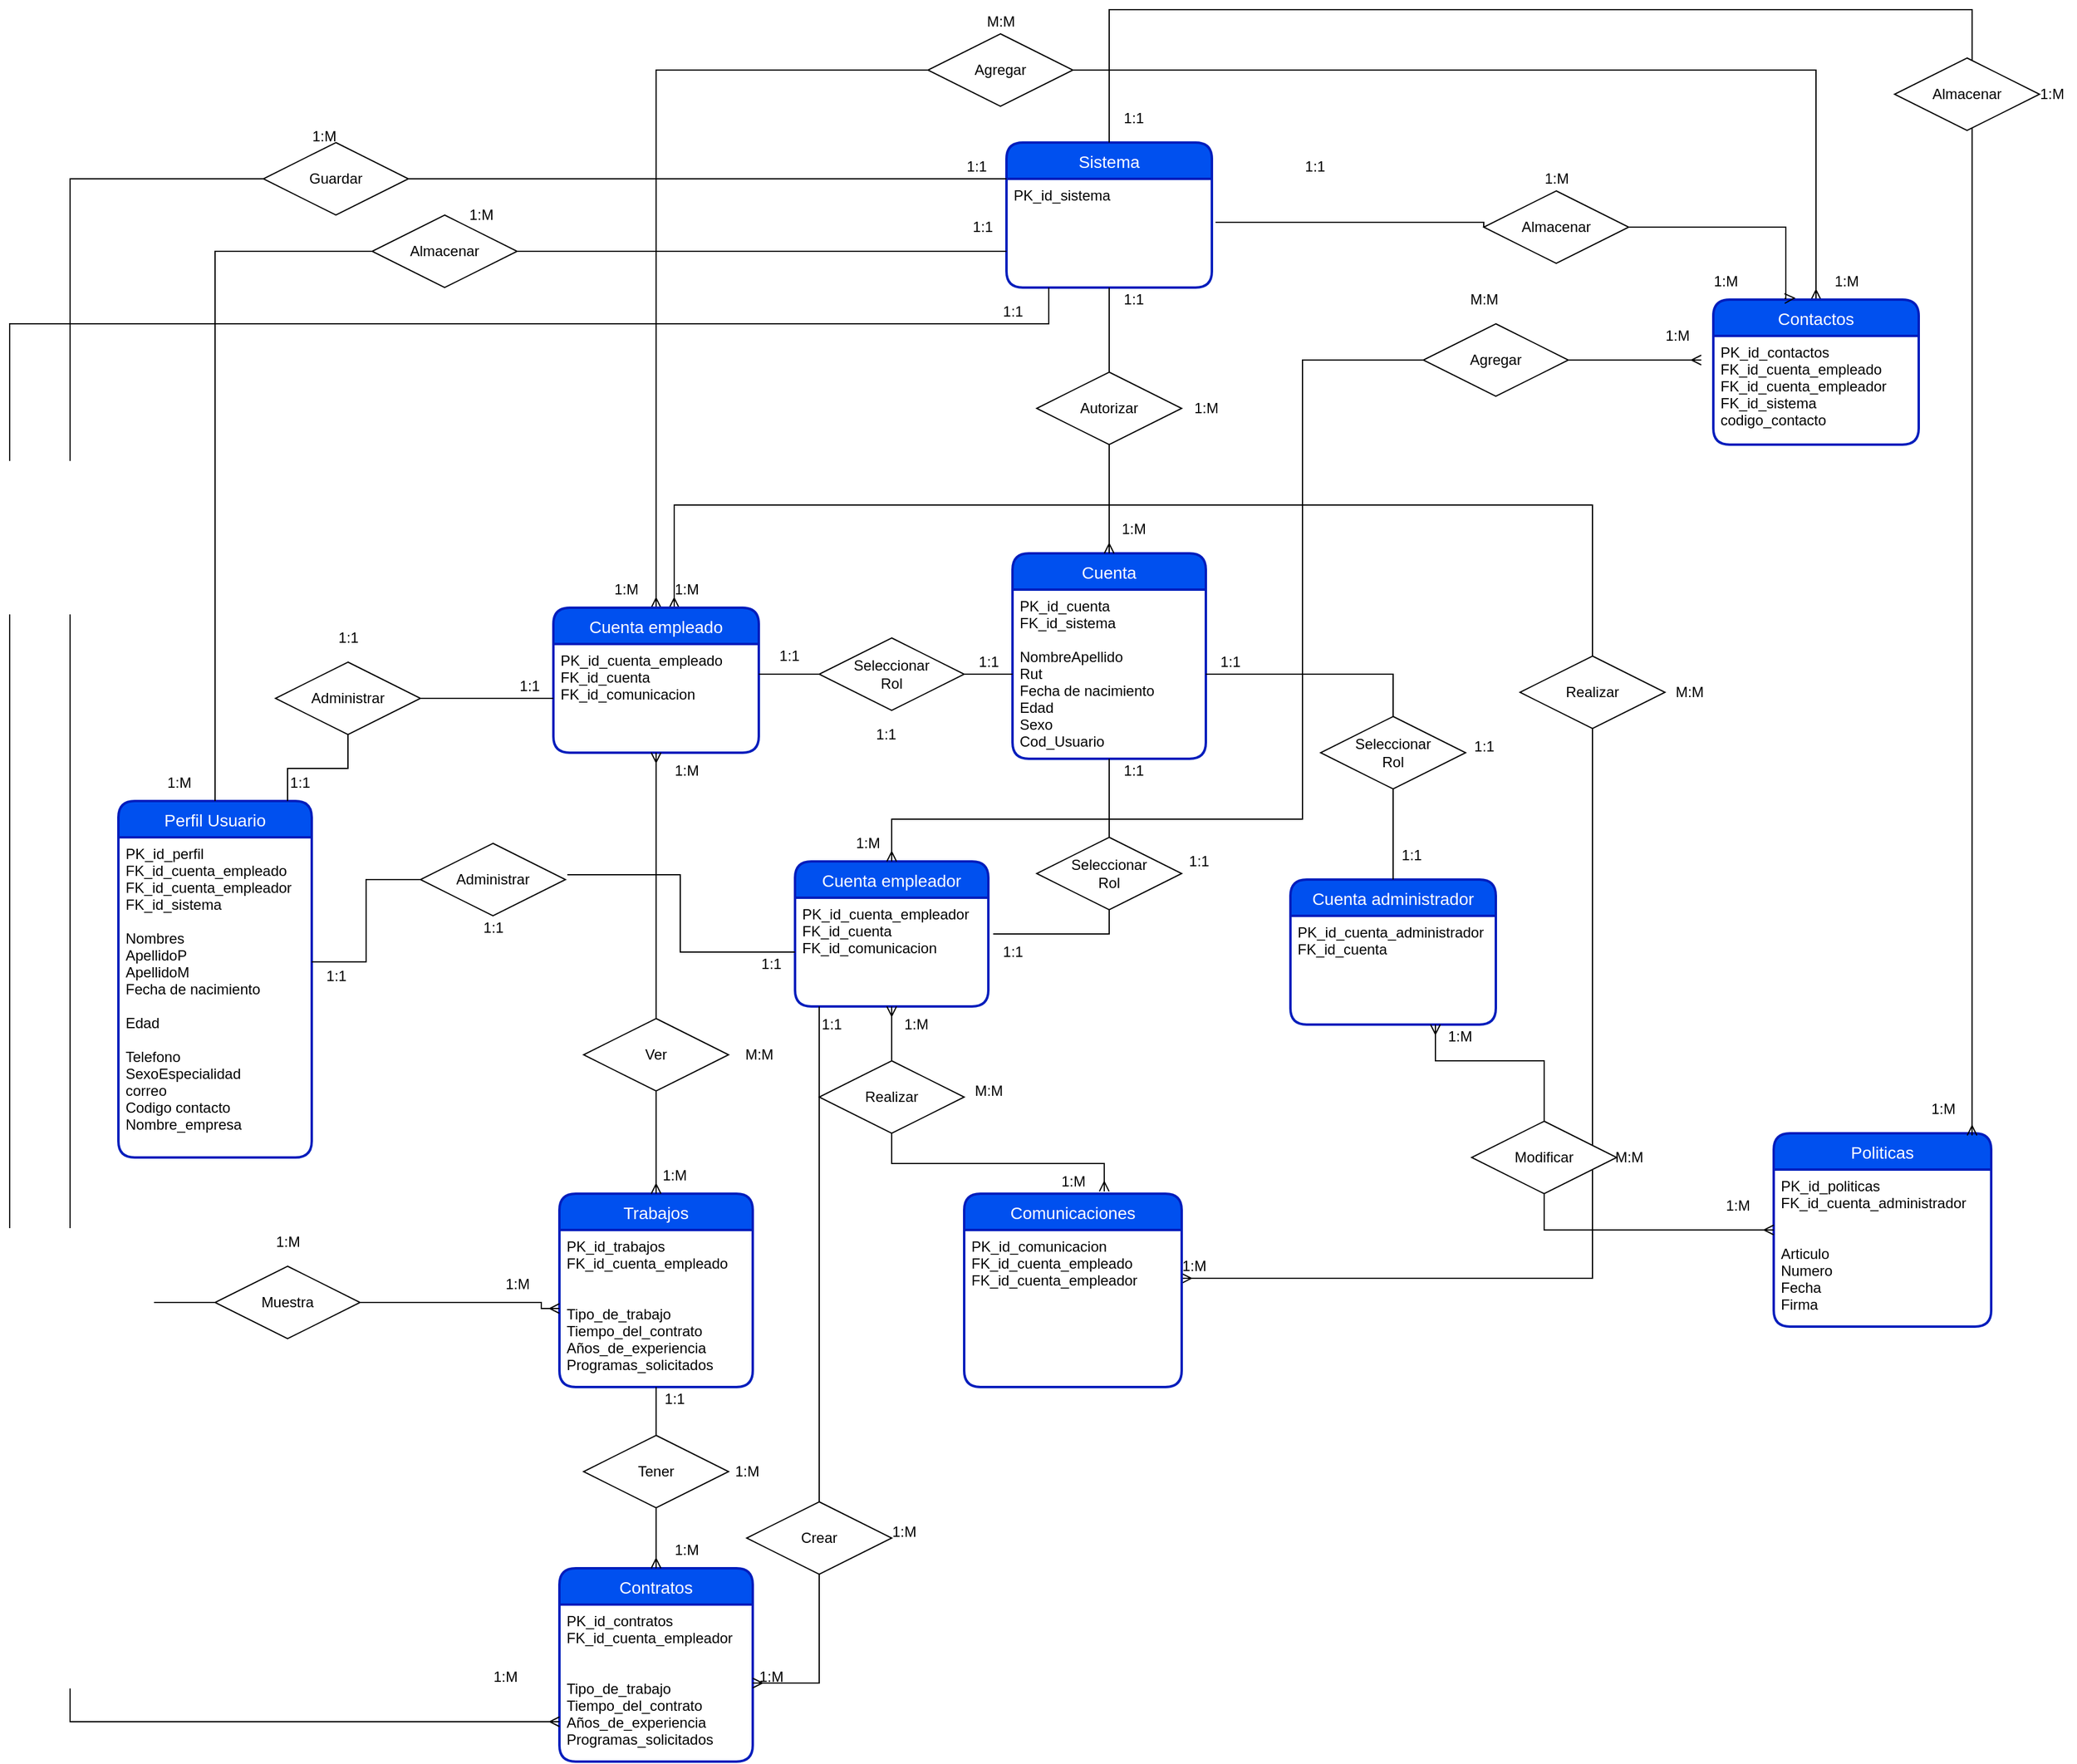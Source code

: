 <mxfile version="20.5.1" type="device"><diagram id="PF4NFV9g8tTrrUT_cQOr" name="Página-1"><mxGraphModel dx="2858" dy="2283" grid="1" gridSize="10" guides="1" tooltips="1" connect="1" arrows="1" fold="1" page="1" pageScale="1" pageWidth="827" pageHeight="1169" math="0" shadow="0"><root><mxCell id="0"/><mxCell id="1" parent="0"/><mxCell id="78tk5umqVfFuG4h2XL15-1" value="Cuenta" style="swimlane;childLayout=stackLayout;horizontal=1;startSize=30;horizontalStack=0;rounded=1;fontSize=14;fontStyle=0;strokeWidth=2;resizeParent=0;resizeLast=1;shadow=0;dashed=0;align=center;fillColor=#0050ef;strokeColor=#001DBC;fontColor=#ffffff;" parent="1" vertex="1"><mxGeometry x="280" y="210" width="160" height="170" as="geometry"/></mxCell><mxCell id="78tk5umqVfFuG4h2XL15-2" value="PK_id_cuenta&#xA;FK_id_sistema&#xA;&#xA;NombreApellido&#xA;Rut&#xA;Fecha de nacimiento&#xA;Edad&#xA;Sexo&#xA;Cod_Usuario&#xA;&#xA;&#xA;" style="align=left;strokeColor=none;fillColor=none;spacingLeft=4;fontSize=12;verticalAlign=top;resizable=0;rotatable=0;part=1;" parent="78tk5umqVfFuG4h2XL15-1" vertex="1"><mxGeometry y="30" width="160" height="140" as="geometry"/></mxCell><mxCell id="78tk5umqVfFuG4h2XL15-3" value="Cuenta empleador" style="swimlane;childLayout=stackLayout;horizontal=1;startSize=30;horizontalStack=0;rounded=1;fontSize=14;fontStyle=0;strokeWidth=2;resizeParent=0;resizeLast=1;shadow=0;dashed=0;align=center;fillColor=#0050ef;strokeColor=#001DBC;fontColor=#ffffff;" parent="1" vertex="1"><mxGeometry x="100" y="465" width="160" height="120" as="geometry"/></mxCell><mxCell id="78tk5umqVfFuG4h2XL15-4" value="PK_id_cuenta_empleador&#xA;FK_id_cuenta&#xA;FK_id_comunicacion&#xA;&#xA;" style="align=left;strokeColor=none;fillColor=none;spacingLeft=4;fontSize=12;verticalAlign=top;resizable=0;rotatable=0;part=1;" parent="78tk5umqVfFuG4h2XL15-3" vertex="1"><mxGeometry y="30" width="160" height="90" as="geometry"/></mxCell><mxCell id="78tk5umqVfFuG4h2XL15-5" value="Cuenta administrador" style="swimlane;childLayout=stackLayout;horizontal=1;startSize=30;horizontalStack=0;rounded=1;fontSize=14;fontStyle=0;strokeWidth=2;resizeParent=0;resizeLast=1;shadow=0;dashed=0;align=center;fillColor=#0050ef;strokeColor=#001DBC;fontColor=#ffffff;" parent="1" vertex="1"><mxGeometry x="510" y="480" width="170" height="120" as="geometry"/></mxCell><mxCell id="78tk5umqVfFuG4h2XL15-6" value="PK_id_cuenta_administrador&#xA;FK_id_cuenta" style="align=left;strokeColor=none;fillColor=none;spacingLeft=4;fontSize=12;verticalAlign=top;resizable=0;rotatable=0;part=1;" parent="78tk5umqVfFuG4h2XL15-5" vertex="1"><mxGeometry y="30" width="170" height="90" as="geometry"/></mxCell><mxCell id="78tk5umqVfFuG4h2XL15-72" style="edgeStyle=orthogonalEdgeStyle;rounded=0;orthogonalLoop=1;jettySize=auto;html=1;entryX=1;entryY=0.308;entryDx=0;entryDy=0;entryPerimeter=0;endArrow=ERmany;endFill=0;startArrow=ERmany;startFill=0;" parent="1" source="78tk5umqVfFuG4h2XL15-7" target="78tk5umqVfFuG4h2XL15-69" edge="1"><mxGeometry relative="1" as="geometry"><Array as="points"><mxPoint y="170"/><mxPoint x="760" y="170"/><mxPoint x="760" y="810"/></Array></mxGeometry></mxCell><mxCell id="78tk5umqVfFuG4h2XL15-101" style="edgeStyle=orthogonalEdgeStyle;rounded=0;orthogonalLoop=1;jettySize=auto;html=1;entryX=0.5;entryY=0;entryDx=0;entryDy=0;endArrow=ERmany;endFill=0;startArrow=ERmany;startFill=0;" parent="1" source="78tk5umqVfFuG4h2XL15-7" target="78tk5umqVfFuG4h2XL15-89" edge="1"><mxGeometry relative="1" as="geometry"><Array as="points"><mxPoint x="-15" y="-190"/><mxPoint x="945" y="-190"/></Array></mxGeometry></mxCell><mxCell id="78tk5umqVfFuG4h2XL15-7" value="Cuenta empleado" style="swimlane;childLayout=stackLayout;horizontal=1;startSize=30;horizontalStack=0;rounded=1;fontSize=14;fontStyle=0;strokeWidth=2;resizeParent=0;resizeLast=1;shadow=0;dashed=0;align=center;fillColor=#0050ef;strokeColor=#001DBC;fontColor=#ffffff;" parent="1" vertex="1"><mxGeometry x="-100" y="255" width="170" height="120" as="geometry"/></mxCell><mxCell id="78tk5umqVfFuG4h2XL15-8" value="PK_id_cuenta_empleado&#xA;FK_id_cuenta&#xA;FK_id_comunicacion&#xA;&#xA;" style="align=left;strokeColor=none;fillColor=none;spacingLeft=4;fontSize=12;verticalAlign=top;resizable=0;rotatable=0;part=1;" parent="78tk5umqVfFuG4h2XL15-7" vertex="1"><mxGeometry y="30" width="170" height="90" as="geometry"/></mxCell><mxCell id="78tk5umqVfFuG4h2XL15-10" value="Sistema" style="swimlane;childLayout=stackLayout;horizontal=1;startSize=30;horizontalStack=0;rounded=1;fontSize=14;fontStyle=0;strokeWidth=2;resizeParent=0;resizeLast=1;shadow=0;dashed=0;align=center;fillColor=#0050ef;strokeColor=#001DBC;fontColor=#ffffff;" parent="1" vertex="1"><mxGeometry x="275" y="-130" width="170" height="120" as="geometry"/></mxCell><mxCell id="78tk5umqVfFuG4h2XL15-11" value="PK_id_sistema" style="align=left;strokeColor=none;fillColor=none;spacingLeft=4;fontSize=12;verticalAlign=top;resizable=0;rotatable=0;part=1;" parent="78tk5umqVfFuG4h2XL15-10" vertex="1"><mxGeometry y="30" width="170" height="90" as="geometry"/></mxCell><mxCell id="78tk5umqVfFuG4h2XL15-12" style="edgeStyle=orthogonalEdgeStyle;rounded=0;orthogonalLoop=1;jettySize=auto;html=1;endArrow=ERmany;endFill=0;" parent="1" source="78tk5umqVfFuG4h2XL15-11" target="78tk5umqVfFuG4h2XL15-1" edge="1"><mxGeometry relative="1" as="geometry"/></mxCell><mxCell id="78tk5umqVfFuG4h2XL15-13" value="Autorizar" style="shape=rhombus;perimeter=rhombusPerimeter;whiteSpace=wrap;html=1;align=center;" parent="1" vertex="1"><mxGeometry x="300" y="60" width="120" height="60" as="geometry"/></mxCell><mxCell id="78tk5umqVfFuG4h2XL15-14" value="1:1" style="text;html=1;align=center;verticalAlign=middle;resizable=0;points=[];autosize=1;strokeColor=none;fillColor=none;" parent="1" vertex="1"><mxGeometry x="360" y="-15" width="40" height="30" as="geometry"/></mxCell><mxCell id="78tk5umqVfFuG4h2XL15-15" value="1:M" style="text;html=1;align=center;verticalAlign=middle;resizable=0;points=[];autosize=1;strokeColor=none;fillColor=none;" parent="1" vertex="1"><mxGeometry x="360" y="175" width="40" height="30" as="geometry"/></mxCell><mxCell id="78tk5umqVfFuG4h2XL15-17" value="1:M" style="text;html=1;align=center;verticalAlign=middle;resizable=0;points=[];autosize=1;strokeColor=none;fillColor=none;" parent="1" vertex="1"><mxGeometry x="420" y="75" width="40" height="30" as="geometry"/></mxCell><mxCell id="78tk5umqVfFuG4h2XL15-18" style="edgeStyle=orthogonalEdgeStyle;rounded=0;orthogonalLoop=1;jettySize=auto;html=1;endArrow=none;endFill=0;startArrow=none;" parent="1" source="78tk5umqVfFuG4h2XL15-19" edge="1"><mxGeometry relative="1" as="geometry"><mxPoint x="70" y="310" as="targetPoint"/></mxGeometry></mxCell><mxCell id="78tk5umqVfFuG4h2XL15-21" value="1:1" style="text;html=1;align=center;verticalAlign=middle;resizable=0;points=[];autosize=1;strokeColor=none;fillColor=none;" parent="1" vertex="1"><mxGeometry x="75" y="280" width="40" height="30" as="geometry"/></mxCell><mxCell id="78tk5umqVfFuG4h2XL15-22" value="1:1" style="text;html=1;align=center;verticalAlign=middle;resizable=0;points=[];autosize=1;strokeColor=none;fillColor=none;" parent="1" vertex="1"><mxGeometry x="240" y="285" width="40" height="30" as="geometry"/></mxCell><mxCell id="78tk5umqVfFuG4h2XL15-23" value="1:1" style="text;html=1;align=center;verticalAlign=middle;resizable=0;points=[];autosize=1;strokeColor=none;fillColor=none;" parent="1" vertex="1"><mxGeometry x="155" y="345" width="40" height="30" as="geometry"/></mxCell><mxCell id="78tk5umqVfFuG4h2XL15-24" style="edgeStyle=orthogonalEdgeStyle;rounded=0;orthogonalLoop=1;jettySize=auto;html=1;entryX=1.025;entryY=0.333;entryDx=0;entryDy=0;entryPerimeter=0;endArrow=none;endFill=0;exitX=0.5;exitY=1;exitDx=0;exitDy=0;startArrow=none;" parent="1" source="78tk5umqVfFuG4h2XL15-25" target="78tk5umqVfFuG4h2XL15-4" edge="1"><mxGeometry relative="1" as="geometry"/></mxCell><mxCell id="78tk5umqVfFuG4h2XL15-26" value="1:1" style="text;html=1;align=center;verticalAlign=middle;resizable=0;points=[];autosize=1;strokeColor=none;fillColor=none;" parent="1" vertex="1"><mxGeometry x="360" y="375" width="40" height="30" as="geometry"/></mxCell><mxCell id="78tk5umqVfFuG4h2XL15-27" value="1:1" style="text;html=1;align=center;verticalAlign=middle;resizable=0;points=[];autosize=1;strokeColor=none;fillColor=none;" parent="1" vertex="1"><mxGeometry x="414" y="450" width="40" height="30" as="geometry"/></mxCell><mxCell id="78tk5umqVfFuG4h2XL15-28" value="1:1" style="text;html=1;align=center;verticalAlign=middle;resizable=0;points=[];autosize=1;strokeColor=none;fillColor=none;" parent="1" vertex="1"><mxGeometry x="260" y="525" width="40" height="30" as="geometry"/></mxCell><mxCell id="78tk5umqVfFuG4h2XL15-29" style="edgeStyle=orthogonalEdgeStyle;rounded=0;orthogonalLoop=1;jettySize=auto;html=1;endArrow=none;endFill=0;" parent="1" source="78tk5umqVfFuG4h2XL15-2" target="78tk5umqVfFuG4h2XL15-5" edge="1"><mxGeometry relative="1" as="geometry"/></mxCell><mxCell id="78tk5umqVfFuG4h2XL15-30" value="&lt;div&gt;Seleccionar &lt;br&gt;&lt;/div&gt;&lt;div&gt;Rol&lt;/div&gt;" style="shape=rhombus;perimeter=rhombusPerimeter;whiteSpace=wrap;html=1;align=center;" parent="1" vertex="1"><mxGeometry x="535" y="345" width="120" height="60" as="geometry"/></mxCell><mxCell id="78tk5umqVfFuG4h2XL15-31" value="1:1" style="text;html=1;align=center;verticalAlign=middle;resizable=0;points=[];autosize=1;strokeColor=none;fillColor=none;" parent="1" vertex="1"><mxGeometry x="440" y="285" width="40" height="30" as="geometry"/></mxCell><mxCell id="78tk5umqVfFuG4h2XL15-32" value="1:1" style="text;html=1;align=center;verticalAlign=middle;resizable=0;points=[];autosize=1;strokeColor=none;fillColor=none;" parent="1" vertex="1"><mxGeometry x="650" y="355" width="40" height="30" as="geometry"/></mxCell><mxCell id="78tk5umqVfFuG4h2XL15-33" value="1:1" style="text;html=1;align=center;verticalAlign=middle;resizable=0;points=[];autosize=1;strokeColor=none;fillColor=none;" parent="1" vertex="1"><mxGeometry x="590" y="445" width="40" height="30" as="geometry"/></mxCell><mxCell id="78tk5umqVfFuG4h2XL15-34" value="Trabajos" style="swimlane;childLayout=stackLayout;horizontal=1;startSize=30;horizontalStack=0;rounded=1;fontSize=14;fontStyle=0;strokeWidth=2;resizeParent=0;resizeLast=1;shadow=0;dashed=0;align=center;fillColor=#0050ef;strokeColor=#001DBC;fontColor=#ffffff;" parent="1" vertex="1"><mxGeometry x="-95" y="740" width="160" height="160" as="geometry"/></mxCell><mxCell id="78tk5umqVfFuG4h2XL15-35" value="PK_id_trabajos&#xA;FK_id_cuenta_empleado&#xA;&#xA;&#xA;Tipo_de_trabajo&#xA;Tiempo_del_contrato &#xA;Años_de_experiencia&#xA;Programas_solicitados" style="align=left;strokeColor=none;fillColor=none;spacingLeft=4;fontSize=12;verticalAlign=top;resizable=0;rotatable=0;part=1;" parent="78tk5umqVfFuG4h2XL15-34" vertex="1"><mxGeometry y="30" width="160" height="130" as="geometry"/></mxCell><mxCell id="78tk5umqVfFuG4h2XL15-37" style="edgeStyle=orthogonalEdgeStyle;rounded=0;orthogonalLoop=1;jettySize=auto;html=1;endArrow=ERmany;endFill=0;startArrow=ERmany;startFill=0;" parent="1" source="78tk5umqVfFuG4h2XL15-8" target="78tk5umqVfFuG4h2XL15-34" edge="1"><mxGeometry relative="1" as="geometry"/></mxCell><mxCell id="78tk5umqVfFuG4h2XL15-38" value="Ver" style="shape=rhombus;perimeter=rhombusPerimeter;whiteSpace=wrap;html=1;align=center;" parent="1" vertex="1"><mxGeometry x="-75" y="595" width="120" height="60" as="geometry"/></mxCell><mxCell id="78tk5umqVfFuG4h2XL15-39" value="1:M" style="text;html=1;align=center;verticalAlign=middle;resizable=0;points=[];autosize=1;strokeColor=none;fillColor=none;" parent="1" vertex="1"><mxGeometry x="-20" y="710" width="40" height="30" as="geometry"/></mxCell><mxCell id="78tk5umqVfFuG4h2XL15-40" value="1:M" style="text;html=1;align=center;verticalAlign=middle;resizable=0;points=[];autosize=1;strokeColor=none;fillColor=none;" parent="1" vertex="1"><mxGeometry x="-10" y="375" width="40" height="30" as="geometry"/></mxCell><mxCell id="78tk5umqVfFuG4h2XL15-41" value="M:M" style="text;html=1;align=center;verticalAlign=middle;resizable=0;points=[];autosize=1;strokeColor=none;fillColor=none;" parent="1" vertex="1"><mxGeometry x="50" y="610" width="40" height="30" as="geometry"/></mxCell><mxCell id="78tk5umqVfFuG4h2XL15-42" value="Perfil Usuario" style="swimlane;childLayout=stackLayout;horizontal=1;startSize=30;horizontalStack=0;rounded=1;fontSize=14;fontStyle=0;strokeWidth=2;resizeParent=0;resizeLast=1;shadow=0;dashed=0;align=center;fillColor=#0050ef;strokeColor=#001DBC;fontColor=#ffffff;" parent="1" vertex="1"><mxGeometry x="-460" y="415" width="160" height="295" as="geometry"/></mxCell><mxCell id="78tk5umqVfFuG4h2XL15-43" value="PK_id_perfil&#xA;FK_id_cuenta_empleado&#xA;FK_id_cuenta_empleador&#xA;FK_id_sistema&#xA;&#xA;Nombres&#xA;ApellidoP&#xA;ApellidoM&#xA; Fecha de nacimiento &#xA;&#xA;Edad &#xA;&#xA;Telefono&#xA;SexoEspecialidad&#xA;correo&#xA;Codigo contacto&#xA;Nombre_empresa&#xA;" style="align=left;strokeColor=none;fillColor=none;spacingLeft=4;fontSize=12;verticalAlign=top;resizable=0;rotatable=0;part=1;" parent="78tk5umqVfFuG4h2XL15-42" vertex="1"><mxGeometry y="30" width="160" height="265" as="geometry"/></mxCell><mxCell id="78tk5umqVfFuG4h2XL15-19" value="&lt;div&gt;Seleccionar &lt;br&gt;&lt;/div&gt;&lt;div&gt;Rol&lt;/div&gt;" style="shape=rhombus;perimeter=rhombusPerimeter;whiteSpace=wrap;html=1;align=center;" parent="1" vertex="1"><mxGeometry x="120" y="280" width="120" height="60" as="geometry"/></mxCell><mxCell id="78tk5umqVfFuG4h2XL15-44" value="" style="edgeStyle=orthogonalEdgeStyle;rounded=0;orthogonalLoop=1;jettySize=auto;html=1;endArrow=none;endFill=0;" parent="1" source="78tk5umqVfFuG4h2XL15-2" target="78tk5umqVfFuG4h2XL15-19" edge="1"><mxGeometry relative="1" as="geometry"><mxPoint x="280" y="310" as="sourcePoint"/><mxPoint x="70" y="310" as="targetPoint"/></mxGeometry></mxCell><mxCell id="78tk5umqVfFuG4h2XL15-25" value="&lt;div&gt;Seleccionar &lt;br&gt;&lt;/div&gt;&lt;div&gt;Rol&lt;/div&gt;" style="shape=rhombus;perimeter=rhombusPerimeter;whiteSpace=wrap;html=1;align=center;" parent="1" vertex="1"><mxGeometry x="300" y="445" width="120" height="60" as="geometry"/></mxCell><mxCell id="78tk5umqVfFuG4h2XL15-45" value="" style="edgeStyle=orthogonalEdgeStyle;rounded=0;orthogonalLoop=1;jettySize=auto;html=1;endArrow=none;endFill=0;exitX=0.5;exitY=1;exitDx=0;exitDy=0;" parent="1" source="78tk5umqVfFuG4h2XL15-2" target="78tk5umqVfFuG4h2XL15-25" edge="1"><mxGeometry relative="1" as="geometry"><mxPoint x="360" y="380" as="sourcePoint"/><mxPoint x="280" y="420" as="targetPoint"/></mxGeometry></mxCell><mxCell id="78tk5umqVfFuG4h2XL15-46" style="edgeStyle=orthogonalEdgeStyle;rounded=0;orthogonalLoop=1;jettySize=auto;html=1;entryX=1;entryY=0.389;entryDx=0;entryDy=0;entryPerimeter=0;endArrow=none;endFill=0;startArrow=none;" parent="1" source="78tk5umqVfFuG4h2XL15-50" target="78tk5umqVfFuG4h2XL15-43" edge="1"><mxGeometry relative="1" as="geometry"/></mxCell><mxCell id="78tk5umqVfFuG4h2XL15-47" style="edgeStyle=orthogonalEdgeStyle;rounded=0;orthogonalLoop=1;jettySize=auto;html=1;endArrow=none;endFill=0;startArrow=none;" parent="1" source="78tk5umqVfFuG4h2XL15-48" target="78tk5umqVfFuG4h2XL15-42" edge="1"><mxGeometry relative="1" as="geometry"><Array as="points"><mxPoint x="-270" y="388"/><mxPoint x="-320" y="388"/></Array></mxGeometry></mxCell><mxCell id="78tk5umqVfFuG4h2XL15-48" value="Administrar" style="shape=rhombus;perimeter=rhombusPerimeter;whiteSpace=wrap;html=1;align=center;" parent="1" vertex="1"><mxGeometry x="-330" y="300" width="120" height="60" as="geometry"/></mxCell><mxCell id="78tk5umqVfFuG4h2XL15-49" value="" style="edgeStyle=orthogonalEdgeStyle;rounded=0;orthogonalLoop=1;jettySize=auto;html=1;endArrow=none;endFill=0;" parent="1" source="78tk5umqVfFuG4h2XL15-8" target="78tk5umqVfFuG4h2XL15-48" edge="1"><mxGeometry relative="1" as="geometry"><mxPoint x="-100" y="330" as="sourcePoint"/><mxPoint x="-270" y="415" as="targetPoint"/></mxGeometry></mxCell><mxCell id="78tk5umqVfFuG4h2XL15-50" value="Administrar" style="shape=rhombus;perimeter=rhombusPerimeter;whiteSpace=wrap;html=1;align=center;" parent="1" vertex="1"><mxGeometry x="-210" y="450" width="120" height="60" as="geometry"/></mxCell><mxCell id="78tk5umqVfFuG4h2XL15-51" value="" style="edgeStyle=orthogonalEdgeStyle;rounded=0;orthogonalLoop=1;jettySize=auto;html=1;entryX=1.013;entryY=0.433;entryDx=0;entryDy=0;entryPerimeter=0;endArrow=none;endFill=0;" parent="1" source="78tk5umqVfFuG4h2XL15-4" target="78tk5umqVfFuG4h2XL15-50" edge="1"><mxGeometry relative="1" as="geometry"><mxPoint x="100" y="540" as="sourcePoint"/><mxPoint x="-187.92" y="483.97" as="targetPoint"/></mxGeometry></mxCell><mxCell id="78tk5umqVfFuG4h2XL15-52" style="edgeStyle=orthogonalEdgeStyle;rounded=0;orthogonalLoop=1;jettySize=auto;html=1;endArrow=none;endFill=0;startArrow=none;" parent="1" source="78tk5umqVfFuG4h2XL15-106" target="78tk5umqVfFuG4h2XL15-42" edge="1"><mxGeometry relative="1" as="geometry"/></mxCell><mxCell id="78tk5umqVfFuG4h2XL15-53" value="1:1" style="text;html=1;align=center;verticalAlign=middle;resizable=0;points=[];autosize=1;strokeColor=none;fillColor=none;" parent="1" vertex="1"><mxGeometry x="-330" y="385" width="40" height="30" as="geometry"/></mxCell><mxCell id="78tk5umqVfFuG4h2XL15-54" value="1:1" style="text;html=1;align=center;verticalAlign=middle;resizable=0;points=[];autosize=1;strokeColor=none;fillColor=none;" parent="1" vertex="1"><mxGeometry x="-140" y="305" width="40" height="30" as="geometry"/></mxCell><mxCell id="78tk5umqVfFuG4h2XL15-55" value="1:1" style="text;html=1;align=center;verticalAlign=middle;resizable=0;points=[];autosize=1;strokeColor=none;fillColor=none;" parent="1" vertex="1"><mxGeometry x="-300" y="545" width="40" height="30" as="geometry"/></mxCell><mxCell id="78tk5umqVfFuG4h2XL15-56" value="1:1" style="text;html=1;align=center;verticalAlign=middle;resizable=0;points=[];autosize=1;strokeColor=none;fillColor=none;" parent="1" vertex="1"><mxGeometry x="-170" y="505" width="40" height="30" as="geometry"/></mxCell><mxCell id="78tk5umqVfFuG4h2XL15-57" value="1:1" style="text;html=1;align=center;verticalAlign=middle;resizable=0;points=[];autosize=1;strokeColor=none;fillColor=none;" parent="1" vertex="1"><mxGeometry x="60" y="535" width="40" height="30" as="geometry"/></mxCell><mxCell id="78tk5umqVfFuG4h2XL15-58" value="1:1" style="text;html=1;align=center;verticalAlign=middle;resizable=0;points=[];autosize=1;strokeColor=none;fillColor=none;" parent="1" vertex="1"><mxGeometry x="-290" y="265" width="40" height="30" as="geometry"/></mxCell><mxCell id="78tk5umqVfFuG4h2XL15-59" value="Contratos" style="swimlane;childLayout=stackLayout;horizontal=1;startSize=30;horizontalStack=0;rounded=1;fontSize=14;fontStyle=0;strokeWidth=2;resizeParent=0;resizeLast=1;shadow=0;dashed=0;align=center;fillColor=#0050ef;strokeColor=#001DBC;fontColor=#ffffff;" parent="1" vertex="1"><mxGeometry x="-95" y="1050" width="160" height="160" as="geometry"/></mxCell><mxCell id="78tk5umqVfFuG4h2XL15-60" value="PK_id_contratos&#xA;FK_id_cuenta_empleador&#xA;&#xA;&#xA;Tipo_de_trabajo&#xA;Tiempo_del_contrato &#xA;Años_de_experiencia&#xA;Programas_solicitados" style="align=left;strokeColor=none;fillColor=none;spacingLeft=4;fontSize=12;verticalAlign=top;resizable=0;rotatable=0;part=1;" parent="78tk5umqVfFuG4h2XL15-59" vertex="1"><mxGeometry y="30" width="160" height="130" as="geometry"/></mxCell><mxCell id="78tk5umqVfFuG4h2XL15-62" style="edgeStyle=orthogonalEdgeStyle;rounded=0;orthogonalLoop=1;jettySize=auto;html=1;entryX=0.5;entryY=0;entryDx=0;entryDy=0;endArrow=ERmany;endFill=0;startArrow=none;" parent="1" source="78tk5umqVfFuG4h2XL15-63" target="78tk5umqVfFuG4h2XL15-59" edge="1"><mxGeometry relative="1" as="geometry"/></mxCell><mxCell id="78tk5umqVfFuG4h2XL15-63" value="Tener" style="shape=rhombus;perimeter=rhombusPerimeter;whiteSpace=wrap;html=1;align=center;" parent="1" vertex="1"><mxGeometry x="-75" y="940" width="120" height="60" as="geometry"/></mxCell><mxCell id="78tk5umqVfFuG4h2XL15-64" value="" style="edgeStyle=orthogonalEdgeStyle;rounded=0;orthogonalLoop=1;jettySize=auto;html=1;entryX=0.5;entryY=0;entryDx=0;entryDy=0;endArrow=none;endFill=0;" parent="1" source="78tk5umqVfFuG4h2XL15-35" target="78tk5umqVfFuG4h2XL15-63" edge="1"><mxGeometry relative="1" as="geometry"><mxPoint x="-15" y="900" as="sourcePoint"/><mxPoint x="-15" y="1050" as="targetPoint"/></mxGeometry></mxCell><mxCell id="78tk5umqVfFuG4h2XL15-65" value="1:M" style="text;html=1;align=center;verticalAlign=middle;resizable=0;points=[];autosize=1;strokeColor=none;fillColor=none;" parent="1" vertex="1"><mxGeometry x="-10" y="1020" width="40" height="30" as="geometry"/></mxCell><mxCell id="78tk5umqVfFuG4h2XL15-66" value="1:1" style="text;html=1;align=center;verticalAlign=middle;resizable=0;points=[];autosize=1;strokeColor=none;fillColor=none;" parent="1" vertex="1"><mxGeometry x="-20" y="895" width="40" height="30" as="geometry"/></mxCell><mxCell id="78tk5umqVfFuG4h2XL15-67" value="1:M" style="text;html=1;align=center;verticalAlign=middle;resizable=0;points=[];autosize=1;strokeColor=none;fillColor=none;" parent="1" vertex="1"><mxGeometry x="40" y="955" width="40" height="30" as="geometry"/></mxCell><mxCell id="78tk5umqVfFuG4h2XL15-68" value="Comunicaciones" style="swimlane;childLayout=stackLayout;horizontal=1;startSize=30;horizontalStack=0;rounded=1;fontSize=14;fontStyle=0;strokeWidth=2;resizeParent=0;resizeLast=1;shadow=0;dashed=0;align=center;fillColor=#0050ef;strokeColor=#001DBC;fontColor=#ffffff;" parent="1" vertex="1"><mxGeometry x="240" y="740" width="180" height="160" as="geometry"/></mxCell><mxCell id="78tk5umqVfFuG4h2XL15-69" value="PK_id_comunicacion&#xA;FK_id_cuenta_empleado&#xA;FK_id_cuenta_empleador" style="align=left;strokeColor=none;fillColor=none;spacingLeft=4;fontSize=12;verticalAlign=top;resizable=0;rotatable=0;part=1;" parent="78tk5umqVfFuG4h2XL15-68" vertex="1"><mxGeometry y="30" width="180" height="130" as="geometry"/></mxCell><mxCell id="78tk5umqVfFuG4h2XL15-70" style="edgeStyle=orthogonalEdgeStyle;rounded=0;orthogonalLoop=1;jettySize=auto;html=1;entryX=0.644;entryY=-0.012;entryDx=0;entryDy=0;entryPerimeter=0;endArrow=ERmany;endFill=0;startArrow=none;" parent="1" source="78tk5umqVfFuG4h2XL15-81" target="78tk5umqVfFuG4h2XL15-68" edge="1"><mxGeometry relative="1" as="geometry"/></mxCell><mxCell id="78tk5umqVfFuG4h2XL15-73" value="Realizar" style="shape=rhombus;perimeter=rhombusPerimeter;whiteSpace=wrap;html=1;align=center;" parent="1" vertex="1"><mxGeometry x="700" y="295" width="120" height="60" as="geometry"/></mxCell><mxCell id="78tk5umqVfFuG4h2XL15-74" value="1:M" style="text;html=1;align=center;verticalAlign=middle;resizable=0;points=[];autosize=1;strokeColor=none;fillColor=none;" parent="1" vertex="1"><mxGeometry x="-10" y="225" width="40" height="30" as="geometry"/></mxCell><mxCell id="78tk5umqVfFuG4h2XL15-76" value="1:M" style="text;html=1;align=center;verticalAlign=middle;resizable=0;points=[];autosize=1;strokeColor=none;fillColor=none;" parent="1" vertex="1"><mxGeometry x="410" y="785" width="40" height="30" as="geometry"/></mxCell><mxCell id="78tk5umqVfFuG4h2XL15-77" value="M:M" style="text;html=1;align=center;verticalAlign=middle;resizable=0;points=[];autosize=1;strokeColor=none;fillColor=none;" parent="1" vertex="1"><mxGeometry x="820" y="310" width="40" height="30" as="geometry"/></mxCell><mxCell id="78tk5umqVfFuG4h2XL15-81" value="Realizar" style="shape=rhombus;perimeter=rhombusPerimeter;whiteSpace=wrap;html=1;align=center;" parent="1" vertex="1"><mxGeometry x="120" y="630" width="120" height="60" as="geometry"/></mxCell><mxCell id="78tk5umqVfFuG4h2XL15-82" value="" style="edgeStyle=orthogonalEdgeStyle;rounded=0;orthogonalLoop=1;jettySize=auto;html=1;entryX=0.5;entryY=0;entryDx=0;entryDy=0;endArrow=none;endFill=0;startArrow=ERmany;startFill=0;" parent="1" source="78tk5umqVfFuG4h2XL15-4" target="78tk5umqVfFuG4h2XL15-81" edge="1"><mxGeometry relative="1" as="geometry"><mxPoint x="180" y="585" as="sourcePoint"/><mxPoint x="355.92" y="738.08" as="targetPoint"/></mxGeometry></mxCell><mxCell id="78tk5umqVfFuG4h2XL15-86" value="1:M" style="text;html=1;align=center;verticalAlign=middle;resizable=0;points=[];autosize=1;strokeColor=none;fillColor=none;" parent="1" vertex="1"><mxGeometry x="180" y="585" width="40" height="30" as="geometry"/></mxCell><mxCell id="78tk5umqVfFuG4h2XL15-87" value="1:M" style="text;html=1;align=center;verticalAlign=middle;resizable=0;points=[];autosize=1;strokeColor=none;fillColor=none;" parent="1" vertex="1"><mxGeometry x="310" y="715" width="40" height="30" as="geometry"/></mxCell><mxCell id="78tk5umqVfFuG4h2XL15-88" value="M:M" style="text;html=1;align=center;verticalAlign=middle;resizable=0;points=[];autosize=1;strokeColor=none;fillColor=none;" parent="1" vertex="1"><mxGeometry x="240" y="640" width="40" height="30" as="geometry"/></mxCell><mxCell id="78tk5umqVfFuG4h2XL15-89" value="Contactos" style="swimlane;childLayout=stackLayout;horizontal=1;startSize=30;horizontalStack=0;rounded=1;fontSize=14;fontStyle=0;strokeWidth=2;resizeParent=0;resizeLast=1;shadow=0;dashed=0;align=center;fillColor=#0050ef;strokeColor=#001DBC;fontColor=#ffffff;" parent="1" vertex="1"><mxGeometry x="860" width="170" height="120" as="geometry"/></mxCell><mxCell id="78tk5umqVfFuG4h2XL15-90" value="PK_id_contactos&#xA;FK_id_cuenta_empleado&#xA;FK_id_cuenta_empleador&#xA;FK_id_sistema&#xA;codigo_contacto&#xA;" style="align=left;strokeColor=none;fillColor=none;spacingLeft=4;fontSize=12;verticalAlign=top;resizable=0;rotatable=0;part=1;" parent="78tk5umqVfFuG4h2XL15-89" vertex="1"><mxGeometry y="30" width="170" height="90" as="geometry"/></mxCell><mxCell id="78tk5umqVfFuG4h2XL15-92" style="edgeStyle=orthogonalEdgeStyle;rounded=0;orthogonalLoop=1;jettySize=auto;html=1;endArrow=ERmany;endFill=0;startArrow=none;entryX=0.347;entryY=-0.008;entryDx=0;entryDy=0;entryPerimeter=0;" parent="1" source="78tk5umqVfFuG4h2XL15-94" target="78tk5umqVfFuG4h2XL15-89" edge="1"><mxGeometry relative="1" as="geometry"><Array as="points"><mxPoint x="920" y="-60"/></Array></mxGeometry></mxCell><mxCell id="78tk5umqVfFuG4h2XL15-94" value="Almacenar" style="shape=rhombus;perimeter=rhombusPerimeter;whiteSpace=wrap;html=1;align=center;" parent="1" vertex="1"><mxGeometry x="670" y="-90" width="120" height="60" as="geometry"/></mxCell><mxCell id="78tk5umqVfFuG4h2XL15-95" value="" style="edgeStyle=orthogonalEdgeStyle;rounded=0;orthogonalLoop=1;jettySize=auto;html=1;entryX=0;entryY=0.5;entryDx=0;entryDy=0;endArrow=none;endFill=0;exitX=1.018;exitY=0.4;exitDx=0;exitDy=0;exitPerimeter=0;" parent="1" source="78tk5umqVfFuG4h2XL15-11" target="78tk5umqVfFuG4h2XL15-94" edge="1"><mxGeometry relative="1" as="geometry"><mxPoint x="445" y="-55" as="sourcePoint"/><mxPoint x="945" as="targetPoint"/><Array as="points"><mxPoint x="670" y="-64"/></Array></mxGeometry></mxCell><mxCell id="78tk5umqVfFuG4h2XL15-134" style="edgeStyle=orthogonalEdgeStyle;rounded=0;orthogonalLoop=1;jettySize=auto;html=1;startArrow=none;startFill=0;endArrow=ERmany;endFill=0;" parent="1" source="78tk5umqVfFuG4h2XL15-98" edge="1"><mxGeometry relative="1" as="geometry"><mxPoint x="850" y="50" as="targetPoint"/></mxGeometry></mxCell><mxCell id="78tk5umqVfFuG4h2XL15-98" value="Agregar" style="shape=rhombus;perimeter=rhombusPerimeter;whiteSpace=wrap;html=1;align=center;" parent="1" vertex="1"><mxGeometry x="620" y="20" width="120" height="60" as="geometry"/></mxCell><mxCell id="78tk5umqVfFuG4h2XL15-99" value="" style="edgeStyle=orthogonalEdgeStyle;rounded=0;orthogonalLoop=1;jettySize=auto;html=1;entryX=0;entryY=0.5;entryDx=0;entryDy=0;endArrow=none;endFill=0;startArrow=ERmany;startFill=0;" parent="1" source="78tk5umqVfFuG4h2XL15-3" target="78tk5umqVfFuG4h2XL15-98" edge="1"><mxGeometry relative="1" as="geometry"><mxPoint x="180" y="465" as="sourcePoint"/><mxPoint x="860" y="52.5" as="targetPoint"/><Array as="points"><mxPoint x="180" y="430"/><mxPoint x="520" y="430"/><mxPoint x="520" y="50"/></Array></mxGeometry></mxCell><mxCell id="78tk5umqVfFuG4h2XL15-102" value="Agregar" style="shape=rhombus;perimeter=rhombusPerimeter;whiteSpace=wrap;html=1;align=center;" parent="1" vertex="1"><mxGeometry x="210" y="-220" width="120" height="60" as="geometry"/></mxCell><mxCell id="78tk5umqVfFuG4h2XL15-103" value="1:M" style="text;html=1;align=center;verticalAlign=middle;resizable=0;points=[];autosize=1;strokeColor=none;fillColor=none;" parent="1" vertex="1"><mxGeometry x="850" y="-30" width="40" height="30" as="geometry"/></mxCell><mxCell id="78tk5umqVfFuG4h2XL15-104" value="1:1" style="text;html=1;align=center;verticalAlign=middle;resizable=0;points=[];autosize=1;strokeColor=none;fillColor=none;" parent="1" vertex="1"><mxGeometry x="510" y="-125" width="40" height="30" as="geometry"/></mxCell><mxCell id="78tk5umqVfFuG4h2XL15-105" value="1:M" style="text;html=1;align=center;verticalAlign=middle;resizable=0;points=[];autosize=1;strokeColor=none;fillColor=none;" parent="1" vertex="1"><mxGeometry x="710" y="-115" width="40" height="30" as="geometry"/></mxCell><mxCell id="78tk5umqVfFuG4h2XL15-106" value="Almacenar" style="shape=rhombus;perimeter=rhombusPerimeter;whiteSpace=wrap;html=1;align=center;" parent="1" vertex="1"><mxGeometry x="-250" y="-70" width="120" height="60" as="geometry"/></mxCell><mxCell id="78tk5umqVfFuG4h2XL15-107" value="" style="edgeStyle=orthogonalEdgeStyle;rounded=0;orthogonalLoop=1;jettySize=auto;html=1;endArrow=none;endFill=0;" parent="1" source="78tk5umqVfFuG4h2XL15-11" target="78tk5umqVfFuG4h2XL15-106" edge="1"><mxGeometry relative="1" as="geometry"><mxPoint x="275" y="-55" as="sourcePoint"/><mxPoint x="-380" y="415" as="targetPoint"/><Array as="points"><mxPoint x="180" y="-40"/><mxPoint x="180" y="-40"/></Array></mxGeometry></mxCell><mxCell id="78tk5umqVfFuG4h2XL15-108" value="1:1" style="text;html=1;align=center;verticalAlign=middle;resizable=0;points=[];autosize=1;strokeColor=none;fillColor=none;" parent="1" vertex="1"><mxGeometry x="235" y="-75" width="40" height="30" as="geometry"/></mxCell><mxCell id="78tk5umqVfFuG4h2XL15-109" value="1:M" style="text;html=1;align=center;verticalAlign=middle;resizable=0;points=[];autosize=1;strokeColor=none;fillColor=none;" parent="1" vertex="1"><mxGeometry x="-430" y="385" width="40" height="30" as="geometry"/></mxCell><mxCell id="78tk5umqVfFuG4h2XL15-110" value="1:M" style="text;html=1;align=center;verticalAlign=middle;resizable=0;points=[];autosize=1;strokeColor=none;fillColor=none;" parent="1" vertex="1"><mxGeometry x="-180" y="-85" width="40" height="30" as="geometry"/></mxCell><mxCell id="78tk5umqVfFuG4h2XL15-111" value="1:M" style="text;html=1;align=center;verticalAlign=middle;resizable=0;points=[];autosize=1;strokeColor=none;fillColor=none;" parent="1" vertex="1"><mxGeometry x="950" y="-30" width="40" height="30" as="geometry"/></mxCell><mxCell id="78tk5umqVfFuG4h2XL15-112" value="1:M" style="text;html=1;align=center;verticalAlign=middle;resizable=0;points=[];autosize=1;strokeColor=none;fillColor=none;" parent="1" vertex="1"><mxGeometry x="-60" y="225" width="40" height="30" as="geometry"/></mxCell><mxCell id="78tk5umqVfFuG4h2XL15-113" value="M:M" style="text;html=1;align=center;verticalAlign=middle;resizable=0;points=[];autosize=1;strokeColor=none;fillColor=none;" parent="1" vertex="1"><mxGeometry x="250" y="-245" width="40" height="30" as="geometry"/></mxCell><mxCell id="78tk5umqVfFuG4h2XL15-114" value="1:M" style="text;html=1;align=center;verticalAlign=middle;resizable=0;points=[];autosize=1;strokeColor=none;fillColor=none;" parent="1" vertex="1"><mxGeometry x="810" y="15" width="40" height="30" as="geometry"/></mxCell><mxCell id="78tk5umqVfFuG4h2XL15-115" value="1:M" style="text;html=1;align=center;verticalAlign=middle;resizable=0;points=[];autosize=1;strokeColor=none;fillColor=none;" parent="1" vertex="1"><mxGeometry x="140" y="435" width="40" height="30" as="geometry"/></mxCell><mxCell id="78tk5umqVfFuG4h2XL15-116" value="M:M" style="text;html=1;align=center;verticalAlign=middle;resizable=0;points=[];autosize=1;strokeColor=none;fillColor=none;" parent="1" vertex="1"><mxGeometry x="650" y="-15" width="40" height="30" as="geometry"/></mxCell><mxCell id="78tk5umqVfFuG4h2XL15-120" value="Politicas" style="swimlane;childLayout=stackLayout;horizontal=1;startSize=30;horizontalStack=0;rounded=1;fontSize=14;fontStyle=0;strokeWidth=2;resizeParent=0;resizeLast=1;shadow=0;dashed=0;align=center;fillColor=#0050ef;strokeColor=#001DBC;fontColor=#ffffff;" parent="1" vertex="1"><mxGeometry x="910" y="690" width="180" height="160" as="geometry"/></mxCell><mxCell id="78tk5umqVfFuG4h2XL15-121" value="PK_id_politicas&#xA;FK_id_cuenta_administrador&#xA;&#xA;&#xA;Articulo&#xA;Numero&#xA;Fecha&#xA;Firma&#xA;" style="align=left;strokeColor=none;fillColor=none;spacingLeft=4;fontSize=12;verticalAlign=top;resizable=0;rotatable=0;part=1;" parent="78tk5umqVfFuG4h2XL15-120" vertex="1"><mxGeometry y="30" width="180" height="130" as="geometry"/></mxCell><mxCell id="78tk5umqVfFuG4h2XL15-122" style="edgeStyle=orthogonalEdgeStyle;rounded=0;orthogonalLoop=1;jettySize=auto;html=1;entryX=0;entryY=0.5;entryDx=0;entryDy=0;endArrow=ERmany;endFill=0;startArrow=ERmany;startFill=0;" parent="1" source="78tk5umqVfFuG4h2XL15-6" target="78tk5umqVfFuG4h2XL15-120" edge="1"><mxGeometry relative="1" as="geometry"><Array as="points"><mxPoint x="630" y="630"/><mxPoint x="720" y="630"/><mxPoint x="720" y="770"/></Array></mxGeometry></mxCell><mxCell id="78tk5umqVfFuG4h2XL15-123" value="Modificar" style="shape=rhombus;perimeter=rhombusPerimeter;whiteSpace=wrap;html=1;align=center;" parent="1" vertex="1"><mxGeometry x="660" y="680" width="120" height="60" as="geometry"/></mxCell><mxCell id="78tk5umqVfFuG4h2XL15-125" value="1:M" style="text;html=1;align=center;verticalAlign=middle;resizable=0;points=[];autosize=1;strokeColor=none;fillColor=none;" parent="1" vertex="1"><mxGeometry x="860" y="735" width="40" height="30" as="geometry"/></mxCell><mxCell id="78tk5umqVfFuG4h2XL15-126" value="1:M" style="text;html=1;align=center;verticalAlign=middle;resizable=0;points=[];autosize=1;strokeColor=none;fillColor=none;" parent="1" vertex="1"><mxGeometry x="630" y="595" width="40" height="30" as="geometry"/></mxCell><mxCell id="78tk5umqVfFuG4h2XL15-127" value="M:M" style="text;html=1;align=center;verticalAlign=middle;resizable=0;points=[];autosize=1;strokeColor=none;fillColor=none;" parent="1" vertex="1"><mxGeometry x="770" y="695" width="40" height="30" as="geometry"/></mxCell><mxCell id="78tk5umqVfFuG4h2XL15-128" style="edgeStyle=orthogonalEdgeStyle;rounded=0;orthogonalLoop=1;jettySize=auto;html=1;entryX=1;entryY=0.5;entryDx=0;entryDy=0;endArrow=ERmany;endFill=0;" parent="1" source="78tk5umqVfFuG4h2XL15-4" target="78tk5umqVfFuG4h2XL15-60" edge="1"><mxGeometry relative="1" as="geometry"><Array as="points"><mxPoint x="120" y="1145"/></Array></mxGeometry></mxCell><mxCell id="78tk5umqVfFuG4h2XL15-129" value="Crear" style="shape=rhombus;perimeter=rhombusPerimeter;whiteSpace=wrap;html=1;align=center;" parent="1" vertex="1"><mxGeometry x="60" y="995" width="120" height="60" as="geometry"/></mxCell><mxCell id="78tk5umqVfFuG4h2XL15-131" value="1:M" style="text;html=1;align=center;verticalAlign=middle;resizable=0;points=[];autosize=1;strokeColor=none;fillColor=none;" parent="1" vertex="1"><mxGeometry x="60" y="1125" width="40" height="30" as="geometry"/></mxCell><mxCell id="78tk5umqVfFuG4h2XL15-132" value="1:1" style="text;html=1;align=center;verticalAlign=middle;resizable=0;points=[];autosize=1;strokeColor=none;fillColor=none;" parent="1" vertex="1"><mxGeometry x="110" y="585" width="40" height="30" as="geometry"/></mxCell><mxCell id="78tk5umqVfFuG4h2XL15-133" value="1:M" style="text;html=1;align=center;verticalAlign=middle;resizable=0;points=[];autosize=1;strokeColor=none;fillColor=none;" parent="1" vertex="1"><mxGeometry x="170" y="1005" width="40" height="30" as="geometry"/></mxCell><mxCell id="EhueouXfgqxh7fa-lXC4-1" style="edgeStyle=orthogonalEdgeStyle;rounded=0;orthogonalLoop=1;jettySize=auto;html=1;entryX=0;entryY=0.5;entryDx=0;entryDy=0;endArrow=ERmany;endFill=0;" edge="1" parent="1" source="78tk5umqVfFuG4h2XL15-11" target="78tk5umqVfFuG4h2XL15-35"><mxGeometry relative="1" as="geometry"><mxPoint x="-110" y="835" as="targetPoint"/><Array as="points"><mxPoint x="310" y="20"/><mxPoint x="-550" y="20"/><mxPoint x="-550" y="830"/><mxPoint x="-110" y="830"/><mxPoint x="-110" y="835"/></Array></mxGeometry></mxCell><mxCell id="EhueouXfgqxh7fa-lXC4-2" style="edgeStyle=orthogonalEdgeStyle;rounded=0;orthogonalLoop=1;jettySize=auto;html=1;exitX=0;exitY=0.25;exitDx=0;exitDy=0;endArrow=ERmany;endFill=0;" edge="1" parent="1" source="78tk5umqVfFuG4h2XL15-10" target="78tk5umqVfFuG4h2XL15-60"><mxGeometry relative="1" as="geometry"><Array as="points"><mxPoint x="-500" y="-100"/><mxPoint x="-500" y="1177"/></Array></mxGeometry></mxCell><mxCell id="EhueouXfgqxh7fa-lXC4-3" value="Guardar" style="shape=rhombus;perimeter=rhombusPerimeter;whiteSpace=wrap;html=1;align=center;" vertex="1" parent="1"><mxGeometry x="-340" y="-130" width="120" height="60" as="geometry"/></mxCell><mxCell id="EhueouXfgqxh7fa-lXC4-4" value="1:M" style="text;html=1;align=center;verticalAlign=middle;resizable=0;points=[];autosize=1;strokeColor=none;fillColor=none;" vertex="1" parent="1"><mxGeometry x="-150" y="800" width="40" height="30" as="geometry"/></mxCell><mxCell id="EhueouXfgqxh7fa-lXC4-5" value="1:1" style="text;html=1;align=center;verticalAlign=middle;resizable=0;points=[];autosize=1;strokeColor=none;fillColor=none;" vertex="1" parent="1"><mxGeometry x="260" y="-5" width="40" height="30" as="geometry"/></mxCell><mxCell id="EhueouXfgqxh7fa-lXC4-6" value="Muestra" style="shape=rhombus;perimeter=rhombusPerimeter;whiteSpace=wrap;html=1;align=center;" vertex="1" parent="1"><mxGeometry x="-380" y="800" width="120" height="60" as="geometry"/></mxCell><mxCell id="EhueouXfgqxh7fa-lXC4-7" value="1:M" style="text;html=1;align=center;verticalAlign=middle;resizable=0;points=[];autosize=1;strokeColor=none;fillColor=none;" vertex="1" parent="1"><mxGeometry x="-160" y="1125" width="40" height="30" as="geometry"/></mxCell><mxCell id="EhueouXfgqxh7fa-lXC4-8" value="1:1" style="text;html=1;align=center;verticalAlign=middle;resizable=0;points=[];autosize=1;strokeColor=none;fillColor=none;" vertex="1" parent="1"><mxGeometry x="230" y="-125" width="40" height="30" as="geometry"/></mxCell><mxCell id="EhueouXfgqxh7fa-lXC4-9" value="1:M" style="text;html=1;align=center;verticalAlign=middle;resizable=0;points=[];autosize=1;strokeColor=none;fillColor=none;" vertex="1" parent="1"><mxGeometry x="-340" y="765" width="40" height="30" as="geometry"/></mxCell><mxCell id="EhueouXfgqxh7fa-lXC4-10" value="1:M" style="text;html=1;align=center;verticalAlign=middle;resizable=0;points=[];autosize=1;strokeColor=none;fillColor=none;" vertex="1" parent="1"><mxGeometry x="-310" y="-150" width="40" height="30" as="geometry"/></mxCell><mxCell id="EhueouXfgqxh7fa-lXC4-11" style="edgeStyle=orthogonalEdgeStyle;rounded=0;orthogonalLoop=1;jettySize=auto;html=1;entryX=0.912;entryY=0.011;entryDx=0;entryDy=0;entryPerimeter=0;endArrow=ERmany;endFill=0;" edge="1" parent="1" target="78tk5umqVfFuG4h2XL15-120"><mxGeometry relative="1" as="geometry"><mxPoint x="360" y="-130" as="sourcePoint"/><Array as="points"><mxPoint x="360" y="-240"/><mxPoint x="1074" y="-240"/></Array></mxGeometry></mxCell><mxCell id="EhueouXfgqxh7fa-lXC4-12" value="Almacenar" style="shape=rhombus;perimeter=rhombusPerimeter;whiteSpace=wrap;html=1;align=center;" vertex="1" parent="1"><mxGeometry x="1010" y="-200" width="120" height="60" as="geometry"/></mxCell><mxCell id="EhueouXfgqxh7fa-lXC4-17" value="1:1" style="text;html=1;align=center;verticalAlign=middle;resizable=0;points=[];autosize=1;strokeColor=none;fillColor=none;" vertex="1" parent="1"><mxGeometry x="360" y="-165" width="40" height="30" as="geometry"/></mxCell><mxCell id="EhueouXfgqxh7fa-lXC4-18" value="1:M" style="text;html=1;align=center;verticalAlign=middle;resizable=0;points=[];autosize=1;strokeColor=none;fillColor=none;" vertex="1" parent="1"><mxGeometry x="1030" y="655" width="40" height="30" as="geometry"/></mxCell><mxCell id="EhueouXfgqxh7fa-lXC4-19" value="1:M" style="text;html=1;align=center;verticalAlign=middle;resizable=0;points=[];autosize=1;strokeColor=none;fillColor=none;" vertex="1" parent="1"><mxGeometry x="1120" y="-185" width="40" height="30" as="geometry"/></mxCell></root></mxGraphModel></diagram></mxfile>